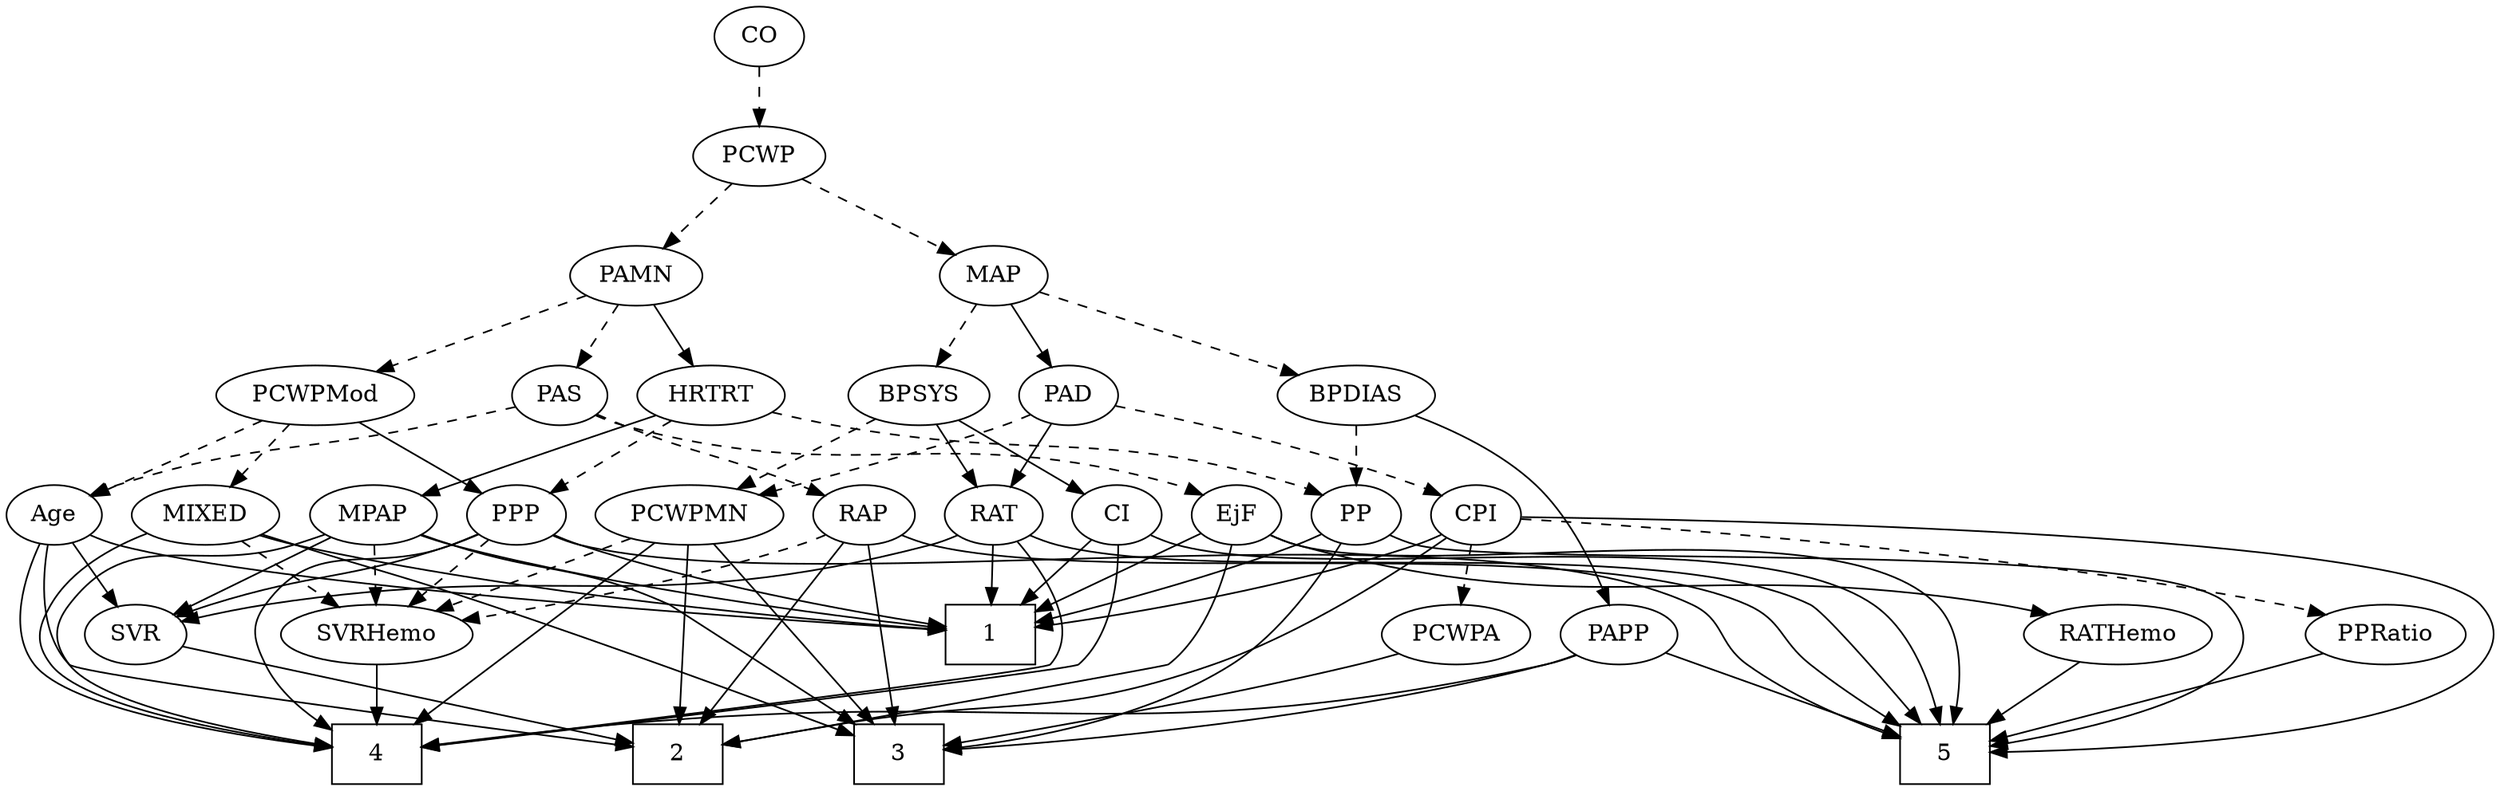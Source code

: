 strict digraph {
	graph [bb="0,0,1426.5,468"];
	node [label="\N"];
	1	[height=0.5,
		pos="789.2,90",
		shape=box,
		width=0.75];
	2	[height=0.5,
		pos="1024.2,18",
		shape=box,
		width=0.75];
	3	[height=0.5,
		pos="844.2,18",
		shape=box,
		width=0.75];
	4	[height=0.5,
		pos="1186.2,18",
		shape=box,
		width=0.75];
	5	[height=0.5,
		pos="304.2,18",
		shape=box,
		width=0.75];
	Age	[height=0.5,
		pos="1301.2,162",
		width=0.75];
	Age -> 1	[pos="e,816.21,92.832 1280.7,149.9 1275.8,147.62 1270.4,145.47 1265.2,144 1182.6,120.6 923.51,100.46 826.43,93.553",
		style=solid];
	Age -> 2	[pos="e,1051.2,22.402 1305.6,143.95 1309.6,124.13 1312.5,91.633 1295.2,72 1279.8,54.555 1132.1,33.106 1061.4,23.746",
		style=solid];
	Age -> 4	[pos="e,1213.3,22.754 1323,151.27 1339.6,142.56 1361.2,128.06 1371.2,108 1378.3,93.673 1380.8,84.777 1371.2,72 1353.4,48.449 1272.2,32.174 \
1223.5,24.341",
		style=solid];
	SVR	[height=0.5,
		pos="1052.2,90",
		width=0.77632];
	Age -> SVR	[pos="e,1078.3,96.806 1280.6,150.4 1275.6,148.1 1270.3,145.81 1265.2,144 1232.7,132.42 1139.8,110.73 1088,99.011",
		style=solid];
	EjF	[height=0.5,
		pos="733.2,162",
		width=0.75];
	EjF -> 1	[pos="e,775.49,108.13 745.35,145.81 752.28,137.14 761.15,126.05 769.1,116.12",
		style=solid];
	EjF -> 2	[pos="e,996.88,22.627 731.92,143.97 731.41,123.86 733.9,90.769 753.2,72 769.83,55.827 916.24,33.811 986.67,24.034",
		style=solid];
	EjF -> 5	[pos="e,299.25,36.327 712.73,149.83 707.77,147.56 702.4,145.42 697.2,144 613.67,121.17 369.3,170.33 309.2,108 293.81,92.041 294.08,66.074 \
297.3,46.297",
		style=solid];
	RATHemo	[height=0.5,
		pos="208.2,90",
		width=1.3721];
	EjF -> RATHemo	[pos="e,244.92,102.1 712.74,149.8 707.78,147.53 702.4,145.4 697.2,144 513.71,94.649 458.34,140.88 271.2,108 265.83,107.06 260.25,105.87 \
254.73,104.56",
		style=solid];
	RAP	[height=0.5,
		pos="950.2,162",
		width=0.77632];
	RAP -> 2	[pos="e,1015.1,36.425 958.68,144.71 971.3,120.49 995.15,74.731 1010.3,45.609",
		style=solid];
	RAP -> 3	[pos="e,857.04,36.21 938.65,145.53 920.48,121.2 885.04,73.714 863.11,44.34",
		style=solid];
	RAP -> 5	[pos="e,331.55,35.991 929.15,149.77 924.06,147.49 918.54,145.37 913.2,144 701.73,89.549 624.06,193.65 423.2,108 401.2,98.618 402.06,86.699 \
383.2,72 369.62,61.425 354.01,50.68 340.27,41.654",
		style=solid];
	SVRHemo	[height=0.5,
		pos="1186.2,90",
		width=1.3902];
	RAP -> SVRHemo	[pos="e,1144.4,99.944 971.85,150.3 976.83,148.06 982.14,145.82 987.2,144 1036.2,126.36 1093.9,111.64 1134.5,102.22",
		style=dashed];
	MIXED	[height=0.5,
		pos="1386.2,162",
		width=1.1193];
	MIXED -> 1	[pos="e,816.31,93.242 1357,149.6 1350.5,147.44 1343.7,145.42 1337.2,144 1287.5,133.14 941.6,103.7 826.41,94.083",
		style=solid];
	MIXED -> 3	[pos="e,871.27,22.251 1370.2,145.35 1347.9,124.72 1305.6,89.053 1262.2,72 1253.3,68.517 981.95,35.589 881.29,23.459",
		style=solid];
	MIXED -> 4	[pos="e,1213.4,22.065 1392.4,143.97 1398.2,124.46 1404.1,92.558 1388.2,72 1368.2,46.097 1276,30.376 1223.4,23.354",
		style=solid];
	MIXED -> SVRHemo	[pos="e,1220.7,103.09 1355.4,150.22 1322,138.53 1268.4,119.77 1230.5,106.51",
		style=dashed];
	MPAP	[height=0.5,
		pos="1031.2,162",
		width=0.97491];
	MPAP -> 1	[pos="e,816.37,97.295 1004.4,150.11 998.74,147.97 992.8,145.83 987.2,144 931.8,125.94 866.26,109.3 826.22,99.652",
		style=solid];
	MPAP -> 3	[pos="e,866.67,36.066 1012.2,146.6 979.95,122.09 914.02,72.02 875.03,42.412",
		style=solid];
	MPAP -> 4	[pos="e,1166.9,36.058 1047.8,146 1059.4,135.43 1075.3,120.92 1089.2,108 1106.2,92.153 1110.1,87.775 1127.2,72 1137.6,62.423 1149.1,52.011 \
1159.2,42.972",
		style=solid];
	MPAP -> SVR	[pos="e,1047.2,107.79 1036.3,144.05 1038.7,136.06 1041.6,126.33 1044.3,117.4",
		style=solid];
	MPAP -> SVRHemo	[pos="e,1156.3,104.49 1056.8,149.44 1081.4,138.35 1118.8,121.44 1147.1,108.66",
		style=dashed];
	BPSYS	[height=0.5,
		pos="892.2,234",
		width=1.0471];
	RAT	[height=0.5,
		pos="877.2,162",
		width=0.75827];
	BPSYS -> RAT	[pos="e,880.9,180.28 888.57,216.05 886.89,208.26 884.87,198.82 883,190.08",
		style=solid];
	PCWPMN	[height=0.5,
		pos="1206.2,162",
		width=1.3902];
	BPSYS -> PCWPMN	[pos="e,1169.2,174.17 925.38,225.29 938.41,222.31 953.49,218.92 967.2,216 1047,198.98 1067.9,199.31 1147.2,180 1151.2,179.02 1155.4,177.95 \
1159.5,176.83",
		style=dashed];
	CI	[height=0.5,
		pos="805.2,162",
		width=0.75];
	BPSYS -> CI	[pos="e,821.85,176.4 873.75,218.15 860.9,207.82 843.64,193.93 829.65,182.68",
		style=solid];
	PAD	[height=0.5,
		pos="808.2,234",
		width=0.79437];
	CPI	[height=0.5,
		pos="588.2,162",
		width=0.75];
	PAD -> CPI	[pos="e,609.49,173.44 781.74,226.66 745.79,217.74 679.75,200.31 625.2,180 623.1,179.22 620.95,178.37 618.8,177.48",
		style=dashed];
	PAD -> RAT	[pos="e,862.58,177.82 822.83,218.15 832.25,208.6 844.67,195.99 855.26,185.25",
		style=solid];
	PAD -> PCWPMN	[pos="e,1169.9,174.45 829.68,221.77 834.66,219.55 840.03,217.46 845.2,216 975.3,179.34 1014.7,206.8 1147.2,180 1151.4,179.16 1155.7,178.16 \
1160,177.08",
		style=dashed];
	CO	[height=0.5,
		pos="897.2,450",
		width=0.75];
	PCWP	[height=0.5,
		pos="897.2,378",
		width=0.97491];
	CO -> PCWP	[pos="e,897.2,396.1 897.2,431.7 897.2,423.98 897.2,414.71 897.2,406.11",
		style=dashed];
	PAS	[height=0.5,
		pos="1101.2,234",
		width=0.75];
	PAS -> Age	[pos="e,1280.1,173.53 1125.7,226.15 1158.1,216.86 1216.6,199.22 1265.2,180 1267,179.28 1268.9,178.5 1270.8,177.7",
		style=dashed];
	PAS -> EjF	[pos="e,753.69,174.06 1080.7,221.94 1075.7,219.66 1070.4,217.5 1065.2,216 937.87,179.24 896.52,216.76 769.2,180 767.25,179.44 765.29,178.78 \
763.32,178.06",
		style=dashed];
	PAS -> RAP	[pos="e,972.21,173.12 1079.9,222.9 1075.1,220.62 1070,218.22 1065.2,216 1049.5,208.69 1009.7,190.37 981.35,177.32",
		style=dashed];
	PAMN	[height=0.5,
		pos="1058.2,306",
		width=1.011];
	PAMN -> PAS	[pos="e,1091.4,250.99 1068.4,288.41 1073.7,279.83 1080.2,269.19 1086,259.67",
		style=dashed];
	PCWPMod	[height=0.5,
		pos="1257.2,234",
		width=1.4443];
	PAMN -> PCWPMod	[pos="e,1222.2,247.31 1087.1,294.82 1120,283.27 1174,264.27 1212.3,250.79",
		style=dashed];
	HRTRT	[height=0.5,
		pos="1016.2,234",
		width=1.1013];
	PAMN -> HRTRT	[pos="e,1026.1,251.47 1048.2,288.41 1043.2,279.95 1036.9,269.49 1031.2,260.08",
		style=solid];
	RATHemo -> 5	[pos="e,280.59,36.211 229.5,73.465 242.04,64.325 258.13,52.589 272.17,42.354",
		style=solid];
	CPI -> 1	[pos="e,762.15,98.671 609.53,150.68 614.62,148.36 620.06,146 625.2,144 668.15,127.26 718.8,111.47 752.33,101.56",
		style=solid];
	CPI -> 2	[pos="e,997.09,22.574 605.11,147.46 630.77,127.64 681.81,91.033 731.2,72 777.44,54.179 918.78,33.321 986.82,23.973",
		style=solid];
	CPI -> 5	[pos="e,276.91,18.676 561.03,160.59 452.16,158.67 51.453,148.86 14.196,108 -58.841,27.908 173.01,19.073 266.72,18.686",
		style=solid];
	PCWPA	[height=0.5,
		pos="588.2,90",
		width=1.1555];
	CPI -> PCWPA	[pos="e,588.2,108.1 588.2,143.7 588.2,135.98 588.2,126.71 588.2,118.11",
		style=dashed];
	PPRatio	[height=0.5,
		pos="63.196,90",
		width=1.1013];
	CPI -> PPRatio	[pos="e,93.48,101.66 561.35,159.79 488.94,156.15 283.84,143.26 117.2,108 112.69,107.05 108.03,105.87 103.42,104.59",
		style=dashed];
	RAT -> 1	[pos="e,810.79,108.18 860.23,147.5 848.46,138.14 832.47,125.42 818.64,114.42",
		style=solid];
	RAT -> 4	[pos="e,1159,25 894.17,147.86 919.36,128.89 968.7,93.703 1015.2,72 1059.4,51.362 1113.7,36.104 1149.1,27.389",
		style=solid];
	RAT -> 5	[pos="e,318.79,36.37 856.74,149.78 851.78,147.51 846.41,145.39 841.2,144 742.96,117.87 476.48,152.73 385.2,108 377.54,104.25 346.68,69.057 \
325.34,44.071",
		style=solid];
	RAT -> SVR	[pos="e,1028.4,99.454 898.78,150.48 903.5,148.27 908.49,146 913.2,144 948.9,128.79 990.59,113.17 1018.9,102.87",
		style=solid];
	SVR -> 2	[pos="e,1031.2,36.447 1045.6,72.411 1042.4,64.454 1038.5,54.722 1034.9,45.756",
		style=solid];
	PCWPMod -> Age	[pos="e,1291.2,178.83 1267.8,216.05 1273.2,207.47 1279.9,196.89 1285.8,187.44",
		style=dashed];
	PCWPMod -> MIXED	[pos="e,1361.7,176.3 1283.9,218.5 1303.9,207.68 1331.2,192.84 1352.6,181.22",
		style=dashed];
	PPP	[height=0.5,
		pos="1111.2,162",
		width=0.75];
	PCWPMod -> PPP	[pos="e,1132.8,173.34 1228,219 1203.1,207.04 1167.3,189.9 1141.9,177.73",
		style=solid];
	PCWPA -> 3	[pos="e,816.94,25.895 621.01,78.826 628.61,76.529 636.67,74.139 644.2,72 700.77,55.921 766.8,38.727 807.04,28.424",
		style=solid];
	PCWPMN -> 2	[pos="e,1051.4,22.723 1236.2,147.38 1251.8,138.56 1269.4,125.45 1278.2,108 1285.4,93.721 1288.3,84.416 1278.2,72 1264.6,55.244 1128.9,\
33.856 1061.6,24.174",
		style=solid];
	PCWPMN -> 3	[pos="e,871.21,22.331 1222.8,144.92 1240.7,125.74 1264.1,93.567 1245.2,72 1242.2,68.573 980.15,35.825 881.34,23.585",
		style=solid];
	PCWPMN -> 4	[pos="e,1213.2,18.501 1243.9,149.95 1285.6,137.39 1347.6,117.4 1354.2,108 1363.4,94.917 1363.7,84.904 1354.2,72 1324.3,31.244 1263,21.02 \
1223.3,18.893",
		style=solid];
	PCWPMN -> SVRHemo	[pos="e,1191.1,108.28 1201.4,144.05 1199.1,136.26 1196.4,126.82 1193.9,118.08",
		style=dashed];
	SVRHemo -> 4	[pos="e,1186.2,36.104 1186.2,71.697 1186.2,63.983 1186.2,54.712 1186.2,46.112",
		style=solid];
	BPDIAS	[height=0.5,
		pos="661.2,234",
		width=1.1735];
	PP	[height=0.5,
		pos="661.2,162",
		width=0.75];
	BPDIAS -> PP	[pos="e,661.2,180.1 661.2,215.7 661.2,207.98 661.2,198.71 661.2,190.11",
		style=dashed];
	PAPP	[height=0.5,
		pos="497.2,90",
		width=0.88464];
	BPDIAS -> PAPP	[pos="e,504.04,107.72 628.3,222.57 605.04,213.95 574.21,199.89 552.2,180 532.71,162.39 517.7,136.29 508.31,116.9",
		style=solid];
	MAP	[height=0.5,
		pos="850.2,306",
		width=0.84854];
	MAP -> BPSYS	[pos="e,882.22,251.63 859.94,288.76 865.01,280.32 871.32,269.8 877.01,260.31",
		style=dashed];
	MAP -> PAD	[pos="e,817.88,251.15 840.45,288.76 835.31,280.19 828.89,269.49 823.14,259.9",
		style=solid];
	MAP -> BPDIAS	[pos="e,692.05,246.43 825.1,295.7 793.57,284.03 739.09,263.85 701.65,249.98",
		style=dashed];
	PP -> 1	[pos="e,761.86,105.95 681.48,149.91 700.65,139.43 729.83,123.46 753,110.8",
		style=solid];
	PP -> 3	[pos="e,817.1,25.654 668.5,144.45 677.91,124.8 695.98,92.173 720.2,72 745.71,50.738 781.03,36.765 807.45,28.531",
		style=solid];
	PP -> 5	[pos="e,276.84,23.894 640.54,149.95 635.34,147.61 629.67,145.42 624.2,144 573.06,130.77 186.1,146.74 150.2,108 111.26,65.999 209.56,38.144 \
266.69,25.982",
		style=solid];
	PPP -> 1	[pos="e,816.58,93.697 1090.6,150.17 1085.7,147.88 1080.3,145.66 1075.2,144 988.51,116.02 882,101.16 826.63,94.818",
		style=solid];
	PPP -> 4	[pos="e,1213.4,35.663 1132.4,150.61 1137.2,148.35 1142.4,146.03 1147.2,144 1190,126.08 1218.6,146.05 1245.2,108 1254.4,94.88 1251.7,86.613 \
1245.2,72 1240,60.407 1230.9,50.291 1221.4,42.091",
		style=solid];
	PPP -> 5	[pos="e,331.46,29.034 1091.1,149.88 1086.1,147.54 1080.6,145.37 1075.2,144 941.68,109.96 583.01,161.88 456.2,108 434.49,98.776 436.77,\
85.163 417.2,72 393.28,55.918 363.72,42.241 340.82,32.811",
		style=solid];
	PPP -> SVR	[pos="e,1065,106.16 1098.4,145.81 1090.6,136.55 1080.4,124.52 1071.7,114.09",
		style=solid];
	PPP -> SVRHemo	[pos="e,1168.9,107.1 1126.4,146.83 1136.5,137.4 1150,124.78 1161.6,113.93",
		style=dashed];
	PPRatio -> 5	[pos="e,277.18,26.393 94.559,78.959 101.97,76.633 109.85,74.197 117.2,72 169.06,56.491 229.35,39.607 267.15,29.162",
		style=solid];
	PCWP -> PAMN	[pos="e,1031.9,318.45 923.06,365.75 950.01,354.04 992.43,335.59 1022.5,322.5",
		style=dashed];
	PCWP -> MAP	[pos="e,861.04,323.15 886.3,360.76 880.48,352.11 873.21,341.27 866.72,331.6",
		style=dashed];
	CI -> 1	[pos="e,793.14,108.28 801.32,144.05 799.54,136.26 797.38,126.82 795.39,118.08",
		style=solid];
	CI -> 4	[pos="e,1158.9,22.041 822.21,147.71 848,128.22 899.2,92.02 948.2,72 1016,44.311 1100.8,29.847 1148.7,23.374",
		style=solid];
	CI -> 5	[pos="e,307.19,36.053 784.74,149.81 779.78,147.53 774.4,145.4 769.2,144 678.32,119.52 424.72,161.37 347.2,108 326.4,93.682 315.3,66.421 \
309.63,45.826",
		style=solid];
	PAPP -> 3	[pos="e,817.03,21.561 520.98,77.832 526.24,75.663 531.84,73.577 537.2,72 632.2,44.021 748.35,28.952 806.8,22.639",
		style=solid];
	PAPP -> 4	[pos="e,1158.7,23.233 520.44,77.588 525.83,75.378 531.62,73.337 537.2,72 763.77,17.681 828.4,59.589 1060.2,36 1090,32.969 1123.6,28.378 \
1148.6,24.731",
		style=solid];
	PAPP -> 5	[pos="e,331.31,28.704 470.94,79.255 464.49,76.872 457.59,74.336 451.2,72 413.65,58.293 370.62,42.807 340.87,32.131",
		style=solid];
	HRTRT -> MPAP	[pos="e,1027.5,180.28 1019.8,216.05 1021.5,208.26 1023.5,198.82 1025.4,190.08",
		style=solid];
	HRTRT -> PP	[pos="e,681.72,173.96 981.8,224.87 968.53,221.87 953.2,218.58 939.2,216 832.26,196.27 801.26,211.56 697.2,180 695.26,179.41 693.3,178.74 \
691.34,178",
		style=dashed];
	HRTRT -> PPP	[pos="e,1093.6,175.94 1036.3,218.15 1050.7,207.59 1070.1,193.31 1085.5,181.92",
		style=dashed];
}
